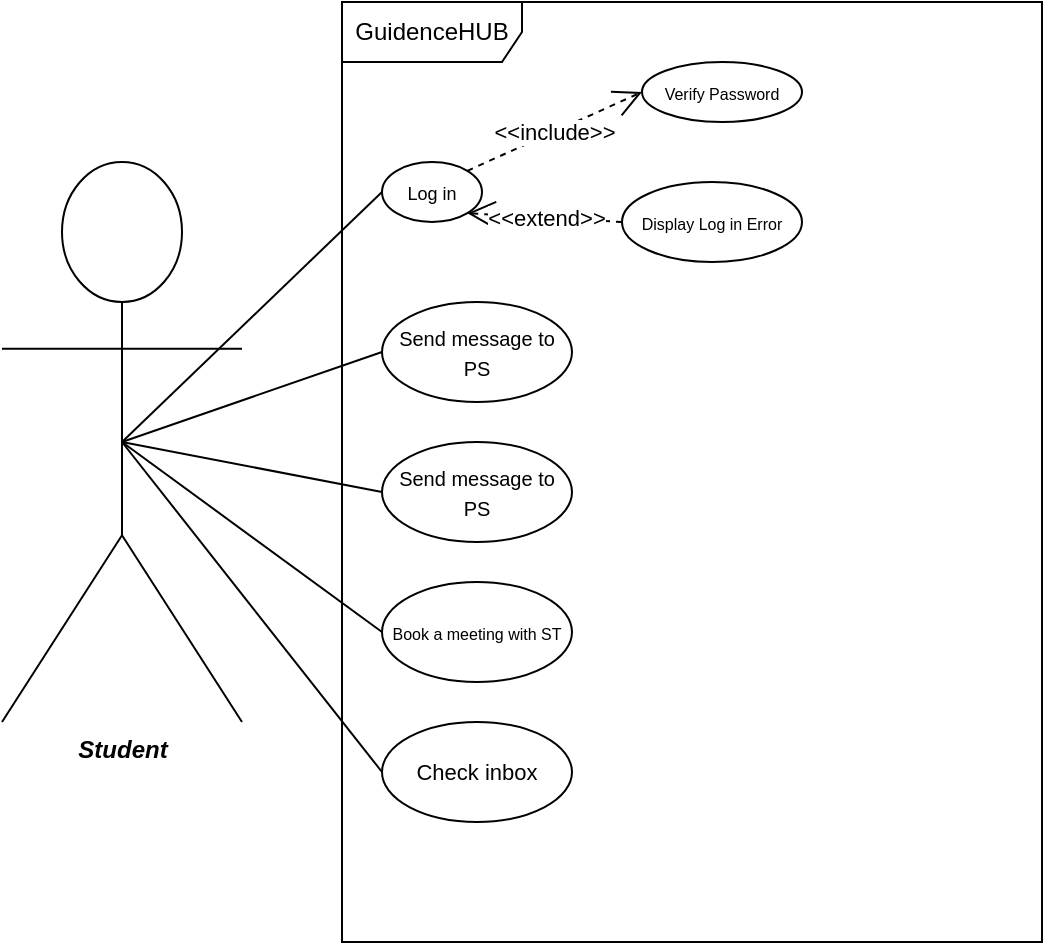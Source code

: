 <mxfile version="24.8.4">
  <diagram name="Page-1" id="He15yrytPoIKZy9hqnci">
    <mxGraphModel dx="1194" dy="535" grid="1" gridSize="10" guides="1" tooltips="1" connect="1" arrows="1" fold="1" page="1" pageScale="1" pageWidth="850" pageHeight="1100" math="0" shadow="0">
      <root>
        <mxCell id="0" />
        <mxCell id="1" parent="0" />
        <mxCell id="TV-g_Rfgxg_ehkv2Qa_R-1" value="GuidenceHUB" style="shape=umlFrame;whiteSpace=wrap;html=1;pointerEvents=0;width=90;height=30;" parent="1" vertex="1">
          <mxGeometry x="210" y="30" width="350" height="470" as="geometry" />
        </mxCell>
        <mxCell id="TV-g_Rfgxg_ehkv2Qa_R-2" value="&lt;font style=&quot;font-size: 12px;&quot;&gt;&lt;b&gt;&lt;i&gt;Student&lt;/i&gt;&lt;/b&gt;&lt;/font&gt;" style="shape=umlActor;verticalLabelPosition=bottom;verticalAlign=top;html=1;" parent="1" vertex="1">
          <mxGeometry x="40" y="110" width="120" height="280" as="geometry" />
        </mxCell>
        <mxCell id="TV-g_Rfgxg_ehkv2Qa_R-5" value="&lt;font style=&quot;font-size: 9px;&quot;&gt;Log in&lt;/font&gt;" style="ellipse;whiteSpace=wrap;html=1;" parent="1" vertex="1">
          <mxGeometry x="230" y="110" width="50" height="30" as="geometry" />
        </mxCell>
        <mxCell id="TV-g_Rfgxg_ehkv2Qa_R-10" value="&lt;font style=&quot;font-size: 8px;&quot;&gt;Verify Password&lt;/font&gt;" style="ellipse;whiteSpace=wrap;html=1;" parent="1" vertex="1">
          <mxGeometry x="360" y="60" width="80" height="30" as="geometry" />
        </mxCell>
        <mxCell id="TV-g_Rfgxg_ehkv2Qa_R-11" value="&lt;font style=&quot;font-size: 8px;&quot;&gt;Display Log in Error&lt;/font&gt;" style="ellipse;whiteSpace=wrap;html=1;" parent="1" vertex="1">
          <mxGeometry x="350" y="120" width="90" height="40" as="geometry" />
        </mxCell>
        <mxCell id="TV-g_Rfgxg_ehkv2Qa_R-15" value="&amp;lt;&amp;lt;include&amp;gt;&amp;gt;" style="endArrow=open;endSize=12;dashed=1;html=1;rounded=0;exitX=1;exitY=0;exitDx=0;exitDy=0;entryX=0;entryY=0.5;entryDx=0;entryDy=0;" parent="1" source="TV-g_Rfgxg_ehkv2Qa_R-5" target="TV-g_Rfgxg_ehkv2Qa_R-10" edge="1">
          <mxGeometry width="160" relative="1" as="geometry">
            <mxPoint x="340" y="270" as="sourcePoint" />
            <mxPoint x="500" y="270" as="targetPoint" />
          </mxGeometry>
        </mxCell>
        <mxCell id="TV-g_Rfgxg_ehkv2Qa_R-16" value="&amp;lt;&amp;lt;extend&amp;gt;&amp;gt;" style="endArrow=open;endSize=12;dashed=1;html=1;rounded=0;exitX=0;exitY=0.5;exitDx=0;exitDy=0;entryX=1;entryY=1;entryDx=0;entryDy=0;" parent="1" source="TV-g_Rfgxg_ehkv2Qa_R-11" target="TV-g_Rfgxg_ehkv2Qa_R-5" edge="1">
          <mxGeometry width="160" relative="1" as="geometry">
            <mxPoint x="340" y="270" as="sourcePoint" />
            <mxPoint x="500" y="270" as="targetPoint" />
          </mxGeometry>
        </mxCell>
        <mxCell id="TV-g_Rfgxg_ehkv2Qa_R-18" value="" style="endArrow=none;html=1;rounded=0;exitX=0.5;exitY=0.5;exitDx=0;exitDy=0;exitPerimeter=0;entryX=0;entryY=0.5;entryDx=0;entryDy=0;" parent="1" source="TV-g_Rfgxg_ehkv2Qa_R-2" target="TV-g_Rfgxg_ehkv2Qa_R-5" edge="1">
          <mxGeometry width="50" height="50" relative="1" as="geometry">
            <mxPoint x="400" y="300" as="sourcePoint" />
            <mxPoint x="450" y="250" as="targetPoint" />
          </mxGeometry>
        </mxCell>
        <mxCell id="TV-g_Rfgxg_ehkv2Qa_R-22" value="" style="endArrow=none;html=1;rounded=0;exitX=0.5;exitY=0.5;exitDx=0;exitDy=0;exitPerimeter=0;entryX=0;entryY=0.5;entryDx=0;entryDy=0;" parent="1" source="TV-g_Rfgxg_ehkv2Qa_R-2" target="rZjJqKgRf8Xz5TgoE8p0-1" edge="1">
          <mxGeometry width="50" height="50" relative="1" as="geometry">
            <mxPoint x="400" y="300" as="sourcePoint" />
            <mxPoint x="225" y="205" as="targetPoint" />
          </mxGeometry>
        </mxCell>
        <mxCell id="TV-g_Rfgxg_ehkv2Qa_R-23" value="" style="endArrow=none;html=1;rounded=0;exitX=0.5;exitY=0.5;exitDx=0;exitDy=0;exitPerimeter=0;entryX=0;entryY=0.5;entryDx=0;entryDy=0;" parent="1" source="TV-g_Rfgxg_ehkv2Qa_R-2" target="rZjJqKgRf8Xz5TgoE8p0-2" edge="1">
          <mxGeometry width="50" height="50" relative="1" as="geometry">
            <mxPoint x="135" y="200" as="sourcePoint" />
            <mxPoint x="228" y="320" as="targetPoint" />
          </mxGeometry>
        </mxCell>
        <mxCell id="TV-g_Rfgxg_ehkv2Qa_R-24" value="" style="endArrow=none;html=1;rounded=0;exitX=0.5;exitY=0.5;exitDx=0;exitDy=0;exitPerimeter=0;entryX=0;entryY=0.5;entryDx=0;entryDy=0;" parent="1" source="TV-g_Rfgxg_ehkv2Qa_R-2" target="rZjJqKgRf8Xz5TgoE8p0-3" edge="1">
          <mxGeometry width="50" height="50" relative="1" as="geometry">
            <mxPoint x="135" y="200" as="sourcePoint" />
            <mxPoint x="230" y="420" as="targetPoint" />
          </mxGeometry>
        </mxCell>
        <mxCell id="rZjJqKgRf8Xz5TgoE8p0-1" value="&lt;font style=&quot;font-size: 10px;&quot;&gt;Send message to PS&lt;/font&gt;" style="ellipse;whiteSpace=wrap;html=1;" parent="1" vertex="1">
          <mxGeometry x="230" y="180" width="95" height="50" as="geometry" />
        </mxCell>
        <mxCell id="rZjJqKgRf8Xz5TgoE8p0-2" value="&lt;font style=&quot;font-size: 10px;&quot;&gt;Send message to PS&lt;/font&gt;" style="ellipse;whiteSpace=wrap;html=1;" parent="1" vertex="1">
          <mxGeometry x="230" y="250" width="95" height="50" as="geometry" />
        </mxCell>
        <mxCell id="rZjJqKgRf8Xz5TgoE8p0-3" value="&lt;font style=&quot;font-size: 8px;&quot;&gt;Book a meeting with ST&lt;/font&gt;" style="ellipse;whiteSpace=wrap;html=1;" parent="1" vertex="1">
          <mxGeometry x="230" y="320" width="95" height="50" as="geometry" />
        </mxCell>
        <mxCell id="rZjJqKgRf8Xz5TgoE8p0-4" value="" style="endArrow=none;html=1;rounded=0;entryX=0;entryY=0.5;entryDx=0;entryDy=0;exitX=0.5;exitY=0.5;exitDx=0;exitDy=0;exitPerimeter=0;" parent="1" source="TV-g_Rfgxg_ehkv2Qa_R-2" target="rZjJqKgRf8Xz5TgoE8p0-5" edge="1">
          <mxGeometry width="50" height="50" relative="1" as="geometry">
            <mxPoint x="100" y="260" as="sourcePoint" />
            <mxPoint x="230" y="490" as="targetPoint" />
          </mxGeometry>
        </mxCell>
        <mxCell id="rZjJqKgRf8Xz5TgoE8p0-5" value="&lt;font style=&quot;font-size: 11px;&quot;&gt;Check inbox&lt;/font&gt;" style="ellipse;whiteSpace=wrap;html=1;" parent="1" vertex="1">
          <mxGeometry x="230" y="390" width="95" height="50" as="geometry" />
        </mxCell>
      </root>
    </mxGraphModel>
  </diagram>
</mxfile>
